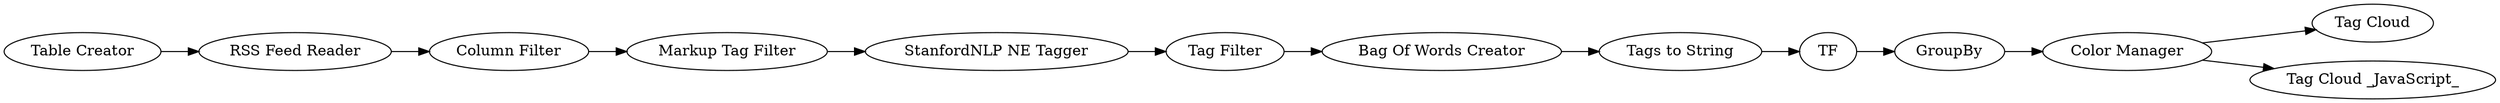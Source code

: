 digraph {
	57 -> 19
	21 -> 41
	55 -> 46
	27 -> 39
	50 -> 57
	46 -> 54
	27 -> 58
	42 -> 55
	41 -> 27
	19 -> 21
	54 -> 56
	56 -> 50
	27 [label="Color Manager"]
	57 [label="Bag Of Words Creator"]
	55 [label="RSS Feed Reader"]
	50 [label="Tag Filter"]
	42 [label="Table Creator"]
	41 [label=GroupBy]
	46 [label="Column Filter"]
	21 [label=TF]
	58 [label="Tag Cloud _JavaScript_"]
	56 [label="StanfordNLP NE Tagger"]
	54 [label="Markup Tag Filter"]
	39 [label="Tag Cloud"]
	19 [label="Tags to String"]
	rankdir=LR
}
